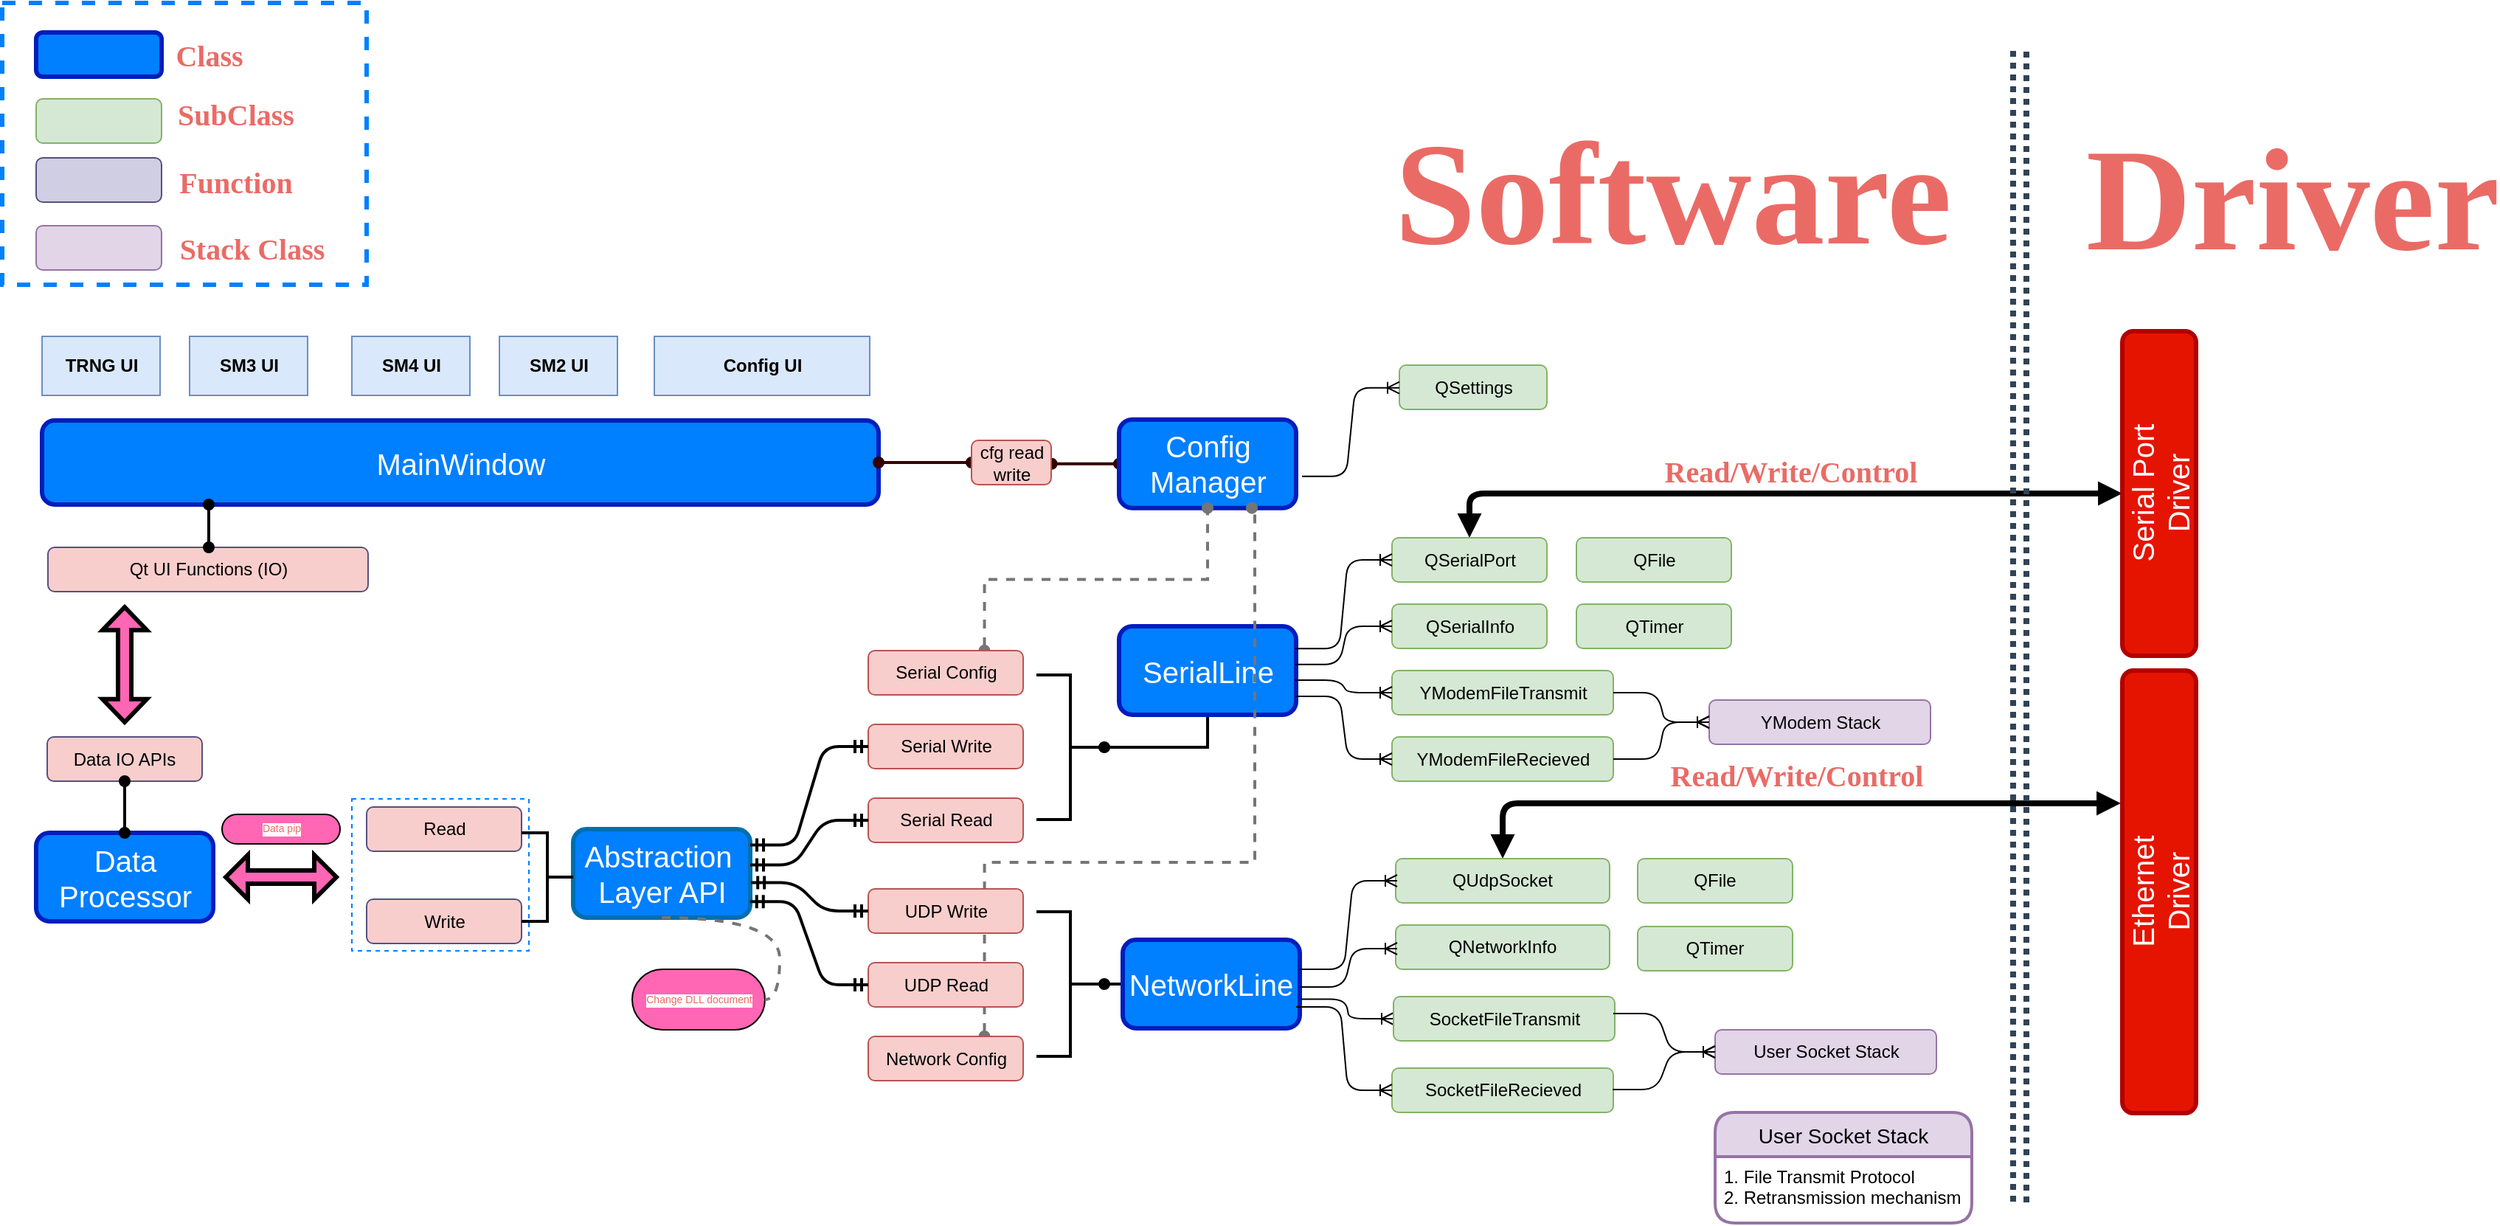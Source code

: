 <mxfile version="10.8.9" type="google"><diagram id="Wmr2v82JaMTSHmmQ_Tzq" name="Page-1"><mxGraphModel dx="3327" dy="1206" grid="1" gridSize="10" guides="1" tooltips="1" connect="1" arrows="1" fold="1" page="1" pageScale="1" pageWidth="827" pageHeight="1169" math="0" shadow="0"><root><mxCell id="0"/><mxCell id="1" parent="0"/><mxCell id="9zX26KSwnnCTocm7Lydz-202" value="" style="rounded=0;whiteSpace=wrap;html=1;shadow=0;labelBackgroundColor=#ffffff;strokeColor=#007FFF;strokeWidth=1;fillColor=none;gradientColor=none;fontFamily=Times New Roman;fontSize=20;fontColor=#EA6B66;dashed=1;" vertex="1" parent="1"><mxGeometry x="-177.5" y="686.5" width="120" height="103" as="geometry"/></mxCell><mxCell id="9zX26KSwnnCTocm7Lydz-2" value="TRNG UI" style="rounded=0;whiteSpace=wrap;html=1;fillColor=#dae8fc;strokeColor=#6c8ebf;fontStyle=1" vertex="1" parent="1"><mxGeometry x="-387.5" y="373" width="80" height="40" as="geometry"/></mxCell><mxCell id="9zX26KSwnnCTocm7Lydz-140" style="edgeStyle=orthogonalEdgeStyle;rounded=0;comic=0;jumpStyle=none;orthogonalLoop=1;jettySize=auto;html=1;exitX=0.5;exitY=1;exitDx=0;exitDy=0;entryX=0;entryY=0.5;entryDx=0;entryDy=0;entryPerimeter=0;targetPerimeterSpacing=0;fontSize=7;fontColor=#EA6B66;strokeWidth=2;endArrow=oval;endFill=1;" edge="1" parent="1" source="9zX26KSwnnCTocm7Lydz-8" target="9zX26KSwnnCTocm7Lydz-138"><mxGeometry relative="1" as="geometry"/></mxCell><mxCell id="9zX26KSwnnCTocm7Lydz-8" value="SerialLine" style="rounded=1;whiteSpace=wrap;html=1;fillColor=#007FFF;strokeColor=#001DBC;fontColor=#ffffff;strokeWidth=3;gradientColor=none;shadow=0;fontSize=20;" vertex="1" parent="1"><mxGeometry x="342.5" y="569.5" width="120" height="60" as="geometry"/></mxCell><mxCell id="9zX26KSwnnCTocm7Lydz-240" style="edgeStyle=orthogonalEdgeStyle;rounded=1;comic=0;jumpStyle=none;orthogonalLoop=1;jettySize=auto;html=1;exitX=0.5;exitY=0;exitDx=0;exitDy=0;startArrow=block;startFill=1;endArrow=block;endFill=1;targetPerimeterSpacing=0;strokeColor=#000000;strokeWidth=4;fontFamily=Times New Roman;fontSize=20;fontColor=#EA6B66;fillColor=#f5f5f5;" edge="1" parent="1" source="9zX26KSwnnCTocm7Lydz-9" target="9zX26KSwnnCTocm7Lydz-237"><mxGeometry relative="1" as="geometry"/></mxCell><mxCell id="9zX26KSwnnCTocm7Lydz-9" value="QSerialPort" style="rounded=1;whiteSpace=wrap;html=1;fillColor=#d5e8d4;strokeColor=#82b366;" vertex="1" parent="1"><mxGeometry x="527.5" y="509.5" width="105" height="30" as="geometry"/></mxCell><mxCell id="9zX26KSwnnCTocm7Lydz-11" value="QSerialInfo" style="rounded=1;whiteSpace=wrap;html=1;fillColor=#d5e8d4;strokeColor=#82b366;" vertex="1" parent="1"><mxGeometry x="527.5" y="554.5" width="105" height="30" as="geometry"/></mxCell><mxCell id="9zX26KSwnnCTocm7Lydz-24" value="" style="edgeStyle=entityRelationEdgeStyle;fontSize=12;html=1;endArrow=ERoneToMany;entryX=0;entryY=0.5;entryDx=0;entryDy=0;exitX=0.994;exitY=0.252;exitDx=0;exitDy=0;exitPerimeter=0;" edge="1" parent="1" source="9zX26KSwnnCTocm7Lydz-8" target="9zX26KSwnnCTocm7Lydz-9"><mxGeometry width="100" height="100" relative="1" as="geometry"><mxPoint x="462.5" y="629.5" as="sourcePoint"/><mxPoint x="562.5" y="529.5" as="targetPoint"/></mxGeometry></mxCell><mxCell id="9zX26KSwnnCTocm7Lydz-30" value="" style="edgeStyle=entityRelationEdgeStyle;fontSize=12;html=1;endArrow=ERoneToMany;entryX=0;entryY=0.5;entryDx=0;entryDy=0;exitX=0.995;exitY=0.432;exitDx=0;exitDy=0;exitPerimeter=0;" edge="1" parent="1" source="9zX26KSwnnCTocm7Lydz-8" target="9zX26KSwnnCTocm7Lydz-11"><mxGeometry width="100" height="100" relative="1" as="geometry"><mxPoint x="462.5" y="589.5" as="sourcePoint"/><mxPoint x="527.5" y="549.5" as="targetPoint"/></mxGeometry></mxCell><mxCell id="9zX26KSwnnCTocm7Lydz-31" value="YModemFileTransmit" style="rounded=1;whiteSpace=wrap;html=1;fillColor=#d5e8d4;strokeColor=#82b366;" vertex="1" parent="1"><mxGeometry x="527.5" y="599.5" width="150" height="30" as="geometry"/></mxCell><mxCell id="9zX26KSwnnCTocm7Lydz-34" value="YModemFileRecieved&lt;br&gt;" style="rounded=1;whiteSpace=wrap;html=1;fillColor=#d5e8d4;strokeColor=#82b366;" vertex="1" parent="1"><mxGeometry x="527.5" y="644.5" width="150" height="30" as="geometry"/></mxCell><mxCell id="9zX26KSwnnCTocm7Lydz-35" value="YModem Stack&lt;br&gt;" style="rounded=1;whiteSpace=wrap;html=1;fillColor=#e1d5e7;strokeColor=#9673a6;" vertex="1" parent="1"><mxGeometry x="742.5" y="619.5" width="150" height="30" as="geometry"/></mxCell><mxCell id="9zX26KSwnnCTocm7Lydz-36" value="" style="edgeStyle=entityRelationEdgeStyle;fontSize=12;html=1;endArrow=ERoneToMany;entryX=0;entryY=0.5;entryDx=0;entryDy=0;exitX=0.994;exitY=0.608;exitDx=0;exitDy=0;exitPerimeter=0;" edge="1" parent="1" source="9zX26KSwnnCTocm7Lydz-8" target="9zX26KSwnnCTocm7Lydz-31"><mxGeometry width="100" height="100" relative="1" as="geometry"><mxPoint x="462.5" y="599.5" as="sourcePoint"/><mxPoint x="527.667" y="584.333" as="targetPoint"/></mxGeometry></mxCell><mxCell id="9zX26KSwnnCTocm7Lydz-37" value="" style="edgeStyle=entityRelationEdgeStyle;fontSize=12;html=1;endArrow=ERoneToMany;exitX=0.997;exitY=0.792;exitDx=0;exitDy=0;exitPerimeter=0;" edge="1" parent="1" source="9zX26KSwnnCTocm7Lydz-8"><mxGeometry width="100" height="100" relative="1" as="geometry"><mxPoint x="462.667" y="617.167" as="sourcePoint"/><mxPoint x="527.5" y="659.5" as="targetPoint"/></mxGeometry></mxCell><mxCell id="9zX26KSwnnCTocm7Lydz-38" value="" style="edgeStyle=entityRelationEdgeStyle;fontSize=12;html=1;endArrow=ERoneToMany;entryX=0;entryY=0.5;entryDx=0;entryDy=0;" edge="1" parent="1" source="9zX26KSwnnCTocm7Lydz-31" target="9zX26KSwnnCTocm7Lydz-35"><mxGeometry width="100" height="100" relative="1" as="geometry"><mxPoint x="677.667" y="648.167" as="sourcePoint"/><mxPoint x="742.5" y="690.5" as="targetPoint"/></mxGeometry></mxCell><mxCell id="9zX26KSwnnCTocm7Lydz-39" value="" style="edgeStyle=entityRelationEdgeStyle;fontSize=12;html=1;endArrow=ERoneToMany;entryX=0;entryY=0.5;entryDx=0;entryDy=0;exitX=1;exitY=0.5;exitDx=0;exitDy=0;" edge="1" parent="1" source="9zX26KSwnnCTocm7Lydz-34" target="9zX26KSwnnCTocm7Lydz-35"><mxGeometry width="100" height="100" relative="1" as="geometry"><mxPoint x="687.5" y="624.5" as="sourcePoint"/><mxPoint x="752.167" y="654.833" as="targetPoint"/></mxGeometry></mxCell><mxCell id="9zX26KSwnnCTocm7Lydz-71" value="Abstraction&amp;nbsp;&lt;br&gt;Layer API&lt;br&gt;" style="rounded=1;whiteSpace=wrap;html=1;fillColor=#007FFF;strokeColor=#006EAF;strokeWidth=3;shadow=0;fontSize=20;fontColor=#ffffff;" vertex="1" parent="1"><mxGeometry x="-27.5" y="707" width="120" height="60" as="geometry"/></mxCell><mxCell id="9zX26KSwnnCTocm7Lydz-148" style="edgeStyle=orthogonalEdgeStyle;rounded=0;comic=0;jumpStyle=none;orthogonalLoop=1;jettySize=auto;html=1;exitX=0;exitY=0.5;exitDx=0;exitDy=0;entryX=0;entryY=0.5;entryDx=0;entryDy=0;entryPerimeter=0;endArrow=oval;endFill=1;targetPerimeterSpacing=0;strokeWidth=2;fontSize=7;fontColor=#EA6B66;" edge="1" parent="1" source="9zX26KSwnnCTocm7Lydz-79" target="9zX26KSwnnCTocm7Lydz-147"><mxGeometry relative="1" as="geometry"/></mxCell><mxCell id="9zX26KSwnnCTocm7Lydz-79" value="NetworkLine&lt;br&gt;" style="rounded=1;whiteSpace=wrap;html=1;fillColor=#007FFF;strokeColor=#001DBC;fontColor=#ffffff;strokeWidth=3;gradientColor=none;shadow=0;fontSize=20;" vertex="1" parent="1"><mxGeometry x="345" y="782" width="120" height="60" as="geometry"/></mxCell><mxCell id="9zX26KSwnnCTocm7Lydz-243" style="edgeStyle=orthogonalEdgeStyle;rounded=1;comic=0;jumpStyle=none;orthogonalLoop=1;jettySize=auto;html=1;exitX=0.5;exitY=0;exitDx=0;exitDy=0;startArrow=block;startFill=1;endArrow=block;endFill=1;targetPerimeterSpacing=0;strokeColor=#000000;strokeWidth=4;fontFamily=Times New Roman;fontSize=20;fontColor=#EA6B66;fillColor=#f5f5f5;" edge="1" parent="1" source="9zX26KSwnnCTocm7Lydz-82"><mxGeometry relative="1" as="geometry"><mxPoint x="1021.5" y="689.5" as="targetPoint"/><Array as="points"><mxPoint x="602.5" y="689.5"/><mxPoint x="1021.5" y="689.5"/></Array></mxGeometry></mxCell><mxCell id="9zX26KSwnnCTocm7Lydz-82" value="QUdpSocket" style="rounded=1;whiteSpace=wrap;html=1;fillColor=#d5e8d4;strokeColor=#82b366;" vertex="1" parent="1"><mxGeometry x="530" y="727" width="145" height="30" as="geometry"/></mxCell><mxCell id="9zX26KSwnnCTocm7Lydz-83" value="QNetworkInfo" style="rounded=1;whiteSpace=wrap;html=1;fillColor=#d5e8d4;strokeColor=#82b366;" vertex="1" parent="1"><mxGeometry x="530" y="772" width="145" height="30" as="geometry"/></mxCell><mxCell id="9zX26KSwnnCTocm7Lydz-87" value="" style="edgeStyle=entityRelationEdgeStyle;fontSize=12;html=1;endArrow=ERoneToMany;entryX=0;entryY=0.5;entryDx=0;entryDy=0;exitX=0.994;exitY=0.252;exitDx=0;exitDy=0;exitPerimeter=0;" edge="1" parent="1"><mxGeometry width="100" height="100" relative="1" as="geometry"><mxPoint x="465" y="802" as="sourcePoint"/><mxPoint x="531" y="742" as="targetPoint"/></mxGeometry></mxCell><mxCell id="9zX26KSwnnCTocm7Lydz-88" value="" style="edgeStyle=entityRelationEdgeStyle;fontSize=12;html=1;endArrow=ERoneToMany;entryX=0;entryY=0.5;entryDx=0;entryDy=0;exitX=0.995;exitY=0.432;exitDx=0;exitDy=0;exitPerimeter=0;" edge="1" parent="1"><mxGeometry width="100" height="100" relative="1" as="geometry"><mxPoint x="465" y="814" as="sourcePoint"/><mxPoint x="531" y="788" as="targetPoint"/></mxGeometry></mxCell><mxCell id="9zX26KSwnnCTocm7Lydz-216" value="" style="edgeStyle=orthogonalEdgeStyle;rounded=0;comic=0;jumpStyle=none;orthogonalLoop=1;jettySize=auto;html=1;startArrow=oval;startFill=1;endArrow=oval;endFill=1;targetPerimeterSpacing=0;strokeColor=#330000;strokeWidth=2;fontFamily=Times New Roman;fontSize=20;fontColor=#EA6B66;entryX=1.006;entryY=0.529;entryDx=0;entryDy=0;entryPerimeter=0;exitX=0;exitY=0.5;exitDx=0;exitDy=0;" edge="1" parent="1" source="9zX26KSwnnCTocm7Lydz-89" target="9zX26KSwnnCTocm7Lydz-215"><mxGeometry relative="1" as="geometry"><Array as="points"/></mxGeometry></mxCell><mxCell id="9zX26KSwnnCTocm7Lydz-89" value="Config&lt;br&gt;Manager&lt;br&gt;" style="rounded=1;whiteSpace=wrap;html=1;fillColor=#007FFF;strokeColor=#001DBC;fontColor=#ffffff;strokeWidth=3;gradientColor=none;shadow=0;fontSize=20;" vertex="1" parent="1"><mxGeometry x="342.5" y="429.353" width="120" height="60" as="geometry"/></mxCell><mxCell id="9zX26KSwnnCTocm7Lydz-90" value="QSettings" style="rounded=1;whiteSpace=wrap;html=1;fillColor=#d5e8d4;strokeColor=#82b366;" vertex="1" parent="1"><mxGeometry x="532.5" y="392.5" width="100" height="30" as="geometry"/></mxCell><mxCell id="9zX26KSwnnCTocm7Lydz-107" value="" style="edgeStyle=entityRelationEdgeStyle;fontSize=12;html=1;endArrow=ERoneToMany;entryX=0;entryY=0.5;entryDx=0;entryDy=0;exitX=0.994;exitY=0.252;exitDx=0;exitDy=0;exitPerimeter=0;" edge="1" parent="1"><mxGeometry width="100" height="100" relative="1" as="geometry"><mxPoint x="466.5" y="467.853" as="sourcePoint"/><mxPoint x="532.5" y="407.853" as="targetPoint"/></mxGeometry></mxCell><mxCell id="9zX26KSwnnCTocm7Lydz-112" value="Serial Read&lt;br&gt;" style="rounded=1;whiteSpace=wrap;html=1;fillColor=#f8cecc;strokeColor=#b85450;" vertex="1" parent="1"><mxGeometry x="172.5" y="686" width="105" height="30" as="geometry"/></mxCell><mxCell id="9zX26KSwnnCTocm7Lydz-115" value="Serial Write&lt;br&gt;" style="rounded=1;whiteSpace=wrap;html=1;fillColor=#f8cecc;strokeColor=#b85450;" vertex="1" parent="1"><mxGeometry x="172.5" y="636" width="105" height="30" as="geometry"/></mxCell><mxCell id="9zX26KSwnnCTocm7Lydz-167" style="edgeStyle=orthogonalEdgeStyle;rounded=0;comic=0;jumpStyle=none;orthogonalLoop=1;jettySize=auto;html=1;exitX=0.75;exitY=0;exitDx=0;exitDy=0;entryX=0.5;entryY=1;entryDx=0;entryDy=0;endArrow=oval;endFill=1;targetPerimeterSpacing=0;strokeWidth=2;fontSize=7;fontColor=#EA6B66;dashed=1;strokeColor=#757575;startArrow=oval;startFill=1;" edge="1" parent="1" source="9zX26KSwnnCTocm7Lydz-116" target="9zX26KSwnnCTocm7Lydz-89"><mxGeometry relative="1" as="geometry"/></mxCell><mxCell id="9zX26KSwnnCTocm7Lydz-116" value="Serial Config" style="rounded=1;whiteSpace=wrap;html=1;fillColor=#f8cecc;strokeColor=#b85450;" vertex="1" parent="1"><mxGeometry x="172.5" y="586" width="105" height="30" as="geometry"/></mxCell><mxCell id="9zX26KSwnnCTocm7Lydz-117" value="MainWindow&lt;br&gt;" style="rounded=1;whiteSpace=wrap;html=1;fillColor=#007FFF;strokeColor=#001DBC;fontColor=#ffffff;strokeWidth=3;gradientColor=none;shadow=0;fontSize=20;" vertex="1" parent="1"><mxGeometry x="-387.5" y="430" width="567" height="57" as="geometry"/></mxCell><mxCell id="9zX26KSwnnCTocm7Lydz-119" value="SM3 UI" style="rounded=0;whiteSpace=wrap;html=1;fillColor=#dae8fc;strokeColor=#6c8ebf;fontStyle=1" vertex="1" parent="1"><mxGeometry x="-287.5" y="373" width="80" height="40" as="geometry"/></mxCell><mxCell id="9zX26KSwnnCTocm7Lydz-120" value="SM4 UI" style="rounded=0;whiteSpace=wrap;html=1;fillColor=#dae8fc;strokeColor=#6c8ebf;fontStyle=1" vertex="1" parent="1"><mxGeometry x="-177.5" y="373" width="80" height="40" as="geometry"/></mxCell><mxCell id="9zX26KSwnnCTocm7Lydz-121" value="SM2 UI" style="rounded=0;whiteSpace=wrap;html=1;fillColor=#dae8fc;strokeColor=#6c8ebf;fontStyle=1" vertex="1" parent="1"><mxGeometry x="-77.5" y="373" width="80" height="40" as="geometry"/></mxCell><mxCell id="9zX26KSwnnCTocm7Lydz-122" value="Config UI" style="rounded=0;whiteSpace=wrap;html=1;fillColor=#dae8fc;strokeColor=#6c8ebf;fontStyle=1" vertex="1" parent="1"><mxGeometry x="27.5" y="373" width="146" height="40" as="geometry"/></mxCell><mxCell id="9zX26KSwnnCTocm7Lydz-138" value="" style="strokeWidth=2;html=1;shape=mxgraph.flowchart.annotation_2;align=left;pointerEvents=1;shadow=0;labelBackgroundColor=#ffffff;fillColor=#FFCCFF;gradientColor=none;fontSize=7;fontColor=#EA6B66;direction=west;" vertex="1" parent="1"><mxGeometry x="286.5" y="602.5" width="46" height="98" as="geometry"/></mxCell><mxCell id="9zX26KSwnnCTocm7Lydz-168" style="edgeStyle=orthogonalEdgeStyle;rounded=0;comic=0;jumpStyle=none;orthogonalLoop=1;jettySize=auto;html=1;exitX=0.75;exitY=0;exitDx=0;exitDy=0;entryX=0.75;entryY=1;entryDx=0;entryDy=0;endArrow=oval;endFill=1;targetPerimeterSpacing=0;strokeWidth=2;fontSize=7;fontColor=#EA6B66;dashed=1;strokeColor=#757575;startArrow=oval;startFill=1;" edge="1" parent="1" source="9zX26KSwnnCTocm7Lydz-144" target="9zX26KSwnnCTocm7Lydz-89"><mxGeometry relative="1" as="geometry"><Array as="points"><mxPoint x="251.5" y="729.5"/><mxPoint x="434.5" y="729.5"/></Array></mxGeometry></mxCell><mxCell id="9zX26KSwnnCTocm7Lydz-144" value="Network Config" style="rounded=1;whiteSpace=wrap;html=1;fillColor=#f8cecc;strokeColor=#b85450;" vertex="1" parent="1"><mxGeometry x="172.5" y="847.5" width="105" height="30" as="geometry"/></mxCell><mxCell id="9zX26KSwnnCTocm7Lydz-145" value="UDP Read" style="rounded=1;whiteSpace=wrap;html=1;fillColor=#f8cecc;strokeColor=#b85450;" vertex="1" parent="1"><mxGeometry x="172.5" y="797.5" width="105" height="30" as="geometry"/></mxCell><mxCell id="9zX26KSwnnCTocm7Lydz-146" value="UDP Write" style="rounded=1;whiteSpace=wrap;html=1;fillColor=#f8cecc;strokeColor=#b85450;" vertex="1" parent="1"><mxGeometry x="172.5" y="747.5" width="105" height="30" as="geometry"/></mxCell><mxCell id="9zX26KSwnnCTocm7Lydz-147" value="" style="strokeWidth=2;html=1;shape=mxgraph.flowchart.annotation_2;align=left;pointerEvents=1;shadow=0;labelBackgroundColor=#ffffff;fillColor=#FFCCFF;gradientColor=none;fontSize=7;fontColor=#EA6B66;direction=west;" vertex="1" parent="1"><mxGeometry x="286.5" y="763" width="46" height="98" as="geometry"/></mxCell><mxCell id="9zX26KSwnnCTocm7Lydz-149" value="" style="edgeStyle=entityRelationEdgeStyle;fontSize=12;html=1;endArrow=ERmandOne;startArrow=ERmandOne;strokeWidth=2;entryX=0;entryY=0.5;entryDx=0;entryDy=0;exitX=1;exitY=0.179;exitDx=0;exitDy=0;exitPerimeter=0;" edge="1" parent="1" source="9zX26KSwnnCTocm7Lydz-71" target="9zX26KSwnnCTocm7Lydz-115"><mxGeometry width="100" height="100" relative="1" as="geometry"><mxPoint x="92.5" y="722.5" as="sourcePoint"/><mxPoint x="182.5" y="632" as="targetPoint"/></mxGeometry></mxCell><mxCell id="9zX26KSwnnCTocm7Lydz-150" value="" style="edgeStyle=entityRelationEdgeStyle;fontSize=12;html=1;endArrow=ERmandOne;startArrow=ERmandOne;strokeWidth=2;entryX=0;entryY=0.5;entryDx=0;entryDy=0;exitX=1;exitY=0.404;exitDx=0;exitDy=0;exitPerimeter=0;" edge="1" parent="1" source="9zX26KSwnnCTocm7Lydz-71" target="9zX26KSwnnCTocm7Lydz-112"><mxGeometry width="100" height="100" relative="1" as="geometry"><mxPoint x="92.595" y="767.071" as="sourcePoint"/><mxPoint x="172.595" y="696.119" as="targetPoint"/></mxGeometry></mxCell><mxCell id="9zX26KSwnnCTocm7Lydz-151" value="" style="edgeStyle=entityRelationEdgeStyle;fontSize=12;html=1;endArrow=ERmandOne;startArrow=ERmandOne;strokeWidth=2;entryX=0;entryY=0.5;entryDx=0;entryDy=0;exitX=1.005;exitY=0.605;exitDx=0;exitDy=0;exitPerimeter=0;" edge="1" parent="1" source="9zX26KSwnnCTocm7Lydz-71" target="9zX26KSwnnCTocm7Lydz-146"><mxGeometry width="100" height="100" relative="1" as="geometry"><mxPoint x="93.5" y="742.5" as="sourcePoint"/><mxPoint x="172.595" y="716.119" as="targetPoint"/></mxGeometry></mxCell><mxCell id="9zX26KSwnnCTocm7Lydz-152" value="" style="edgeStyle=entityRelationEdgeStyle;fontSize=12;html=1;endArrow=ERmandOne;startArrow=ERmandOne;strokeWidth=2;entryX=0;entryY=0.5;entryDx=0;entryDy=0;exitX=0.999;exitY=0.818;exitDx=0;exitDy=0;exitPerimeter=0;" edge="1" parent="1" source="9zX26KSwnnCTocm7Lydz-71" target="9zX26KSwnnCTocm7Lydz-145"><mxGeometry width="100" height="100" relative="1" as="geometry"><mxPoint x="93.1" y="753" as="sourcePoint"/><mxPoint x="172.7" y="772.2" as="targetPoint"/></mxGeometry></mxCell><mxCell id="9zX26KSwnnCTocm7Lydz-154" value="Read" style="rounded=1;whiteSpace=wrap;html=1;fillColor=#F8CECC;strokeColor=#56517e;" vertex="1" parent="1"><mxGeometry x="-167.5" y="692" width="105" height="30" as="geometry"/></mxCell><mxCell id="9zX26KSwnnCTocm7Lydz-155" value="Write" style="rounded=1;whiteSpace=wrap;html=1;fillColor=#F8CECC;strokeColor=#56517e;" vertex="1" parent="1"><mxGeometry x="-167.5" y="754.5" width="105" height="30" as="geometry"/></mxCell><mxCell id="9zX26KSwnnCTocm7Lydz-156" value="" style="strokeWidth=2;html=1;shape=mxgraph.flowchart.annotation_2;align=left;pointerEvents=1;shadow=0;labelBackgroundColor=#ffffff;fillColor=#FFCCFF;gradientColor=none;fontSize=7;fontColor=#EA6B66;direction=west;" vertex="1" parent="1"><mxGeometry x="-62.5" y="709.5" width="35" height="60" as="geometry"/></mxCell><mxCell id="9zX26KSwnnCTocm7Lydz-158" value="Data pip&lt;br&gt;" style="whiteSpace=wrap;html=1;rounded=1;arcSize=50;align=center;verticalAlign=middle;container=1;recursiveResize=0;strokeWidth=1;autosize=1;spacing=4;treeFolding=1;shadow=0;labelBackgroundColor=#ffffff;fillColor=#FF66B3;gradientColor=none;fontSize=7;fontColor=#EA6B66;" vertex="1" parent="1"><mxGeometry x="-265.5" y="697" width="80" height="20" as="geometry"/></mxCell><mxCell id="9zX26KSwnnCTocm7Lydz-175" value="Change DLL document" style="whiteSpace=wrap;html=1;rounded=1;arcSize=50;align=center;verticalAlign=middle;container=1;recursiveResize=0;strokeWidth=1;autosize=1;spacing=4;treeFolding=1;shadow=0;labelBackgroundColor=#ffffff;fillColor=#FF66B3;gradientColor=none;fontSize=7;fontColor=#EA6B66;" vertex="1" parent="1"><mxGeometry x="12.5" y="802" width="90" height="41" as="geometry"/></mxCell><mxCell id="9zX26KSwnnCTocm7Lydz-176" value="" style="edgeStyle=entityRelationEdgeStyle;startArrow=none;endArrow=none;segment=10;curved=1;dashed=1;strokeColor=#757575;strokeWidth=2;fontSize=7;fontColor=#EA6B66;exitX=0.5;exitY=1;exitDx=0;exitDy=0;" edge="1" target="9zX26KSwnnCTocm7Lydz-175" parent="1" source="9zX26KSwnnCTocm7Lydz-71"><mxGeometry relative="1" as="geometry"><mxPoint x="-7.5" y="888.5" as="sourcePoint"/></mxGeometry></mxCell><mxCell id="9zX26KSwnnCTocm7Lydz-179" value="" style="edgeStyle=entityRelationEdgeStyle;fontSize=12;html=1;endArrow=ERoneToMany;entryX=0;entryY=0.5;entryDx=0;entryDy=0;exitX=1.008;exitY=0.671;exitDx=0;exitDy=0;exitPerimeter=0;" edge="1" parent="1" source="9zX26KSwnnCTocm7Lydz-79" target="9zX26KSwnnCTocm7Lydz-203"><mxGeometry width="100" height="100" relative="1" as="geometry"><mxPoint x="475" y="824" as="sourcePoint"/><mxPoint x="532.667" y="862.333" as="targetPoint"/></mxGeometry></mxCell><mxCell id="9zX26KSwnnCTocm7Lydz-189" value="QFile" style="rounded=1;whiteSpace=wrap;html=1;fillColor=#d5e8d4;strokeColor=#82b366;" vertex="1" parent="1"><mxGeometry x="652.5" y="509.5" width="105" height="30" as="geometry"/></mxCell><mxCell id="9zX26KSwnnCTocm7Lydz-190" value="QTimer" style="rounded=1;whiteSpace=wrap;html=1;fillColor=#d5e8d4;strokeColor=#82b366;" vertex="1" parent="1"><mxGeometry x="652.5" y="554.5" width="105" height="30" as="geometry"/></mxCell><mxCell id="9zX26KSwnnCTocm7Lydz-200" value="Qt UI Functions (IO)" style="rounded=1;whiteSpace=wrap;html=1;fillColor=#F8CECC;strokeColor=#56517e;" vertex="1" parent="1"><mxGeometry x="-383.5" y="516" width="217" height="30" as="geometry"/></mxCell><mxCell id="9zX26KSwnnCTocm7Lydz-203" value="SocketFileTransmit" style="rounded=1;whiteSpace=wrap;html=1;fillColor=#d5e8d4;strokeColor=#82b366;" vertex="1" parent="1"><mxGeometry x="528.5" y="820.5" width="150" height="30" as="geometry"/></mxCell><mxCell id="9zX26KSwnnCTocm7Lydz-204" value="SocketFileRecieved&lt;br&gt;" style="rounded=1;whiteSpace=wrap;html=1;fillColor=#d5e8d4;strokeColor=#82b366;" vertex="1" parent="1"><mxGeometry x="527.5" y="869" width="150" height="30" as="geometry"/></mxCell><mxCell id="9zX26KSwnnCTocm7Lydz-205" value="" style="edgeStyle=entityRelationEdgeStyle;fontSize=12;html=1;endArrow=ERoneToMany;entryX=0;entryY=0.5;entryDx=0;entryDy=0;" edge="1" parent="1" target="9zX26KSwnnCTocm7Lydz-204"><mxGeometry width="100" height="100" relative="1" as="geometry"><mxPoint x="462.5" y="827.5" as="sourcePoint"/><mxPoint x="526" y="836.167" as="targetPoint"/></mxGeometry></mxCell><mxCell id="9zX26KSwnnCTocm7Lydz-206" value="User Socket Stack&lt;br&gt;" style="rounded=1;whiteSpace=wrap;html=1;fillColor=#e1d5e7;strokeColor=#9673a6;" vertex="1" parent="1"><mxGeometry x="746.5" y="843" width="150" height="30" as="geometry"/></mxCell><mxCell id="9zX26KSwnnCTocm7Lydz-207" value="" style="edgeStyle=entityRelationEdgeStyle;fontSize=12;html=1;endArrow=ERoneToMany;entryX=0;entryY=0.5;entryDx=0;entryDy=0;" edge="1" parent="1" target="9zX26KSwnnCTocm7Lydz-206"><mxGeometry width="100" height="100" relative="1" as="geometry"><mxPoint x="677.5" y="832" as="sourcePoint"/><mxPoint x="732.5" y="859.5" as="targetPoint"/></mxGeometry></mxCell><mxCell id="9zX26KSwnnCTocm7Lydz-210" value="" style="edgeStyle=entityRelationEdgeStyle;fontSize=12;html=1;endArrow=ERoneToMany;entryX=0;entryY=0.5;entryDx=0;entryDy=0;" edge="1" parent="1" target="9zX26KSwnnCTocm7Lydz-206"><mxGeometry width="100" height="100" relative="1" as="geometry"><mxPoint x="677" y="883.5" as="sourcePoint"/><mxPoint x="746.276" y="909.483" as="targetPoint"/></mxGeometry></mxCell><mxCell id="9zX26KSwnnCTocm7Lydz-212" value="QFile" style="rounded=1;whiteSpace=wrap;html=1;fillColor=#d5e8d4;strokeColor=#82b366;" vertex="1" parent="1"><mxGeometry x="694" y="727" width="105" height="30" as="geometry"/></mxCell><mxCell id="9zX26KSwnnCTocm7Lydz-213" value="QTimer" style="rounded=1;whiteSpace=wrap;html=1;fillColor=#d5e8d4;strokeColor=#82b366;" vertex="1" parent="1"><mxGeometry x="694" y="773" width="105" height="30" as="geometry"/></mxCell><mxCell id="9zX26KSwnnCTocm7Lydz-217" value="" style="edgeStyle=orthogonalEdgeStyle;rounded=0;comic=0;jumpStyle=none;orthogonalLoop=1;jettySize=auto;html=1;startArrow=oval;startFill=1;endArrow=oval;endFill=1;targetPerimeterSpacing=0;strokeColor=#330000;strokeWidth=2;fontFamily=Times New Roman;fontSize=20;fontColor=#EA6B66;exitX=0;exitY=0.5;exitDx=0;exitDy=0;" edge="1" parent="1" source="9zX26KSwnnCTocm7Lydz-215" target="9zX26KSwnnCTocm7Lydz-117"><mxGeometry relative="1" as="geometry"><mxPoint x="232.5" y="459" as="sourcePoint"/></mxGeometry></mxCell><mxCell id="9zX26KSwnnCTocm7Lydz-215" value="cfg read&lt;br&gt;write&lt;br&gt;" style="rounded=1;whiteSpace=wrap;html=1;fillColor=#f8cecc;strokeColor=#b85450;" vertex="1" parent="1"><mxGeometry x="242.5" y="443.5" width="54" height="30" as="geometry"/></mxCell><mxCell id="9zX26KSwnnCTocm7Lydz-224" value="" style="rounded=1;whiteSpace=wrap;html=1;fillColor=#007FFF;strokeColor=#001DBC;fontColor=#ffffff;strokeWidth=3;gradientColor=none;shadow=0;fontSize=20;" vertex="1" parent="1"><mxGeometry x="-391.5" y="167" width="85" height="30" as="geometry"/></mxCell><mxCell id="9zX26KSwnnCTocm7Lydz-225" value="Class" style="text;html=1;strokeColor=none;fillColor=none;align=center;verticalAlign=middle;whiteSpace=wrap;rounded=0;shadow=0;labelBackgroundColor=#ffffff;fontFamily=Times New Roman;fontSize=20;fontColor=#EA6B66;fontStyle=1" vertex="1" parent="1"><mxGeometry x="-294.5" y="172" width="40" height="20" as="geometry"/></mxCell><mxCell id="9zX26KSwnnCTocm7Lydz-226" value="" style="rounded=1;whiteSpace=wrap;html=1;fillColor=#d5e8d4;strokeColor=#82b366;" vertex="1" parent="1"><mxGeometry x="-391.5" y="212" width="85" height="30" as="geometry"/></mxCell><mxCell id="9zX26KSwnnCTocm7Lydz-227" value="SubClass" style="text;html=1;strokeColor=none;fillColor=none;align=center;verticalAlign=middle;whiteSpace=wrap;rounded=0;shadow=0;labelBackgroundColor=#ffffff;fontFamily=Times New Roman;fontSize=20;fontColor=#EA6B66;fontStyle=1" vertex="1" parent="1"><mxGeometry x="-286.5" y="212" width="60" height="20" as="geometry"/></mxCell><mxCell id="9zX26KSwnnCTocm7Lydz-228" value="" style="rounded=1;whiteSpace=wrap;html=1;fillColor=#d0cee2;strokeColor=#56517e;" vertex="1" parent="1"><mxGeometry x="-391.5" y="252" width="85" height="30" as="geometry"/></mxCell><mxCell id="9zX26KSwnnCTocm7Lydz-229" value="Function" style="text;html=1;strokeColor=none;fillColor=none;align=center;verticalAlign=middle;whiteSpace=wrap;rounded=0;shadow=0;labelBackgroundColor=#ffffff;fontFamily=Times New Roman;fontSize=20;fontColor=#EA6B66;fontStyle=1" vertex="1" parent="1"><mxGeometry x="-286.5" y="257.5" width="60" height="20" as="geometry"/></mxCell><mxCell id="9zX26KSwnnCTocm7Lydz-230" value="" style="rounded=1;whiteSpace=wrap;html=1;fillColor=#e1d5e7;strokeColor=#9673a6;" vertex="1" parent="1"><mxGeometry x="-391.5" y="298" width="85" height="30" as="geometry"/></mxCell><mxCell id="9zX26KSwnnCTocm7Lydz-231" value="Stack Class" style="text;html=1;strokeColor=none;fillColor=none;align=center;verticalAlign=middle;whiteSpace=wrap;rounded=0;shadow=0;labelBackgroundColor=#ffffff;fontFamily=Times New Roman;fontSize=20;fontColor=#EA6B66;fontStyle=1" vertex="1" parent="1"><mxGeometry x="-300.5" y="303" width="110" height="20" as="geometry"/></mxCell><mxCell id="9zX26KSwnnCTocm7Lydz-235" value="" style="endArrow=none;html=1;strokeColor=#314354;strokeWidth=4;fontFamily=Times New Roman;fontSize=20;fontColor=#EA6B66;fillColor=#647687;dashed=1;dashPattern=1 1;" edge="1" parent="1"><mxGeometry width="50" height="50" relative="1" as="geometry"><mxPoint x="948.5" y="959.5" as="sourcePoint"/><mxPoint x="948.5" y="177" as="targetPoint"/></mxGeometry></mxCell><mxCell id="9zX26KSwnnCTocm7Lydz-237" value="Serial Port&lt;br&gt;Driver&lt;br&gt;" style="rounded=1;whiteSpace=wrap;html=1;fillColor=#e51400;strokeColor=#B20000;fontColor=#ffffff;strokeWidth=3;shadow=0;fontSize=20;verticalAlign=middle;horizontal=0;" vertex="1" parent="1"><mxGeometry x="1022.5" y="369.5" width="50" height="220" as="geometry"/></mxCell><mxCell id="9zX26KSwnnCTocm7Lydz-238" value="Ethernet&lt;br&gt;Driver&lt;br&gt;" style="rounded=1;whiteSpace=wrap;html=1;fillColor=#e51400;strokeColor=#B20000;fontColor=#ffffff;strokeWidth=3;shadow=0;fontSize=20;horizontal=0;labelBorderColor=none;" vertex="1" parent="1"><mxGeometry x="1022.5" y="599.5" width="50" height="300" as="geometry"/></mxCell><mxCell id="9zX26KSwnnCTocm7Lydz-245" value="Software" style="text;html=1;strokeColor=none;fillColor=none;align=center;verticalAlign=middle;whiteSpace=wrap;rounded=0;shadow=0;labelBackgroundColor=#ffffff;fontFamily=Times New Roman;fontSize=99;fontColor=#EA6B66;fontStyle=1" vertex="1" parent="1"><mxGeometry x="662.5" y="267" width="110" height="20" as="geometry"/></mxCell><mxCell id="9zX26KSwnnCTocm7Lydz-247" value="Driver" style="text;html=1;strokeColor=none;fillColor=none;align=center;verticalAlign=middle;whiteSpace=wrap;rounded=0;shadow=0;labelBackgroundColor=#ffffff;fontFamily=Times New Roman;fontSize=99;fontColor=#EA6B66;fontStyle=1" vertex="1" parent="1"><mxGeometry x="1082.5" y="271" width="110" height="20" as="geometry"/></mxCell><mxCell id="9zX26KSwnnCTocm7Lydz-94" value="User Socket Stack" style="swimlane;childLayout=stackLayout;horizontal=1;startSize=30;horizontalStack=0;fillColor=#e1d5e7;rounded=1;fontSize=14;fontStyle=0;strokeWidth=2;resizeParent=0;resizeLast=1;shadow=0;dashed=0;align=center;strokeColor=#9673a6;" vertex="1" parent="1"><mxGeometry x="746.5" y="899" width="174" height="75" as="geometry"/></mxCell><mxCell id="9zX26KSwnnCTocm7Lydz-95" value="1. File Transmit Protocol&#10;2. Retransmission mechanism&#10;" style="align=left;strokeColor=none;fillColor=none;spacingLeft=4;fontSize=12;verticalAlign=top;resizable=0;rotatable=0;part=1;" vertex="1" parent="9zX26KSwnnCTocm7Lydz-94"><mxGeometry y="30" width="174" height="45" as="geometry"/></mxCell><mxCell id="9zX26KSwnnCTocm7Lydz-157" value="" style="shape=doubleArrow;direction=south;whiteSpace=wrap;html=1;shadow=0;labelBackgroundColor=#ffffff;strokeWidth=3;fillColor=#FF66B3;gradientColor=none;fontSize=7;fontColor=#EA6B66;rotation=-90;" vertex="1" parent="1"><mxGeometry x="-240.5" y="702" width="30" height="75" as="geometry"/></mxCell><mxCell id="9zX26KSwnnCTocm7Lydz-255" value="Data Processor&lt;br&gt;" style="rounded=1;whiteSpace=wrap;html=1;fillColor=#007FFF;strokeColor=#001DBC;fontColor=#ffffff;strokeWidth=3;gradientColor=none;shadow=0;fontSize=20;" vertex="1" parent="1"><mxGeometry x="-391.5" y="709.5" width="120" height="60" as="geometry"/></mxCell><mxCell id="9zX26KSwnnCTocm7Lydz-258" value="Data IO APIs" style="rounded=1;whiteSpace=wrap;html=1;fillColor=#F8CECC;strokeColor=#56517e;" vertex="1" parent="1"><mxGeometry x="-384" y="644.5" width="105" height="30" as="geometry"/></mxCell><mxCell id="9zX26KSwnnCTocm7Lydz-262" value="" style="shape=doubleArrow;direction=south;whiteSpace=wrap;html=1;shadow=0;labelBackgroundColor=#ffffff;strokeWidth=3;fillColor=#FF66B3;gradientColor=none;fontSize=7;fontColor=#EA6B66;rotation=180;" vertex="1" parent="1"><mxGeometry x="-346.5" y="556.5" width="30" height="78" as="geometry"/></mxCell><mxCell id="9zX26KSwnnCTocm7Lydz-265" value="" style="endArrow=oval;html=1;strokeColor=#000000;strokeWidth=2;fontFamily=Times New Roman;fontSize=99;fontColor=#EA6B66;exitX=0.5;exitY=0;exitDx=0;exitDy=0;entryX=0.5;entryY=1;entryDx=0;entryDy=0;startArrow=oval;startFill=1;endFill=1;" edge="1" parent="1" source="9zX26KSwnnCTocm7Lydz-255" target="9zX26KSwnnCTocm7Lydz-258"><mxGeometry width="50" height="50" relative="1" as="geometry"><mxPoint x="-371.5" y="722" as="sourcePoint"/><mxPoint x="-327.5" y="677" as="targetPoint"/></mxGeometry></mxCell><mxCell id="9zX26KSwnnCTocm7Lydz-266" value="" style="endArrow=oval;html=1;strokeColor=#000000;strokeWidth=2;fontFamily=Times New Roman;fontSize=99;fontColor=#EA6B66;startArrow=oval;startFill=1;endFill=1;" edge="1" parent="1"><mxGeometry width="50" height="50" relative="1" as="geometry"><mxPoint x="-274.5" y="516" as="sourcePoint"/><mxPoint x="-274.5" y="487" as="targetPoint"/></mxGeometry></mxCell><mxCell id="9zX26KSwnnCTocm7Lydz-269" value="Read/Write/Control" style="text;html=1;strokeColor=none;fillColor=none;align=center;verticalAlign=middle;whiteSpace=wrap;rounded=0;shadow=0;labelBackgroundColor=#ffffff;fontFamily=Times New Roman;fontSize=20;fontColor=#EA6B66;fontStyle=1" vertex="1" parent="1"><mxGeometry x="742.5" y="454" width="110" height="20" as="geometry"/></mxCell><mxCell id="9zX26KSwnnCTocm7Lydz-270" value="Read/Write/Control" style="text;html=1;strokeColor=none;fillColor=none;align=center;verticalAlign=middle;whiteSpace=wrap;rounded=0;shadow=0;labelBackgroundColor=#ffffff;fontFamily=Times New Roman;fontSize=20;fontColor=#EA6B66;fontStyle=1" vertex="1" parent="1"><mxGeometry x="746.5" y="659.5" width="110" height="20" as="geometry"/></mxCell><mxCell id="9zX26KSwnnCTocm7Lydz-271" value="" style="endArrow=none;html=1;strokeColor=#314354;strokeWidth=4;fontFamily=Times New Roman;fontSize=20;fontColor=#EA6B66;fillColor=#647687;dashed=1;dashPattern=1 1;" edge="1" parent="1"><mxGeometry width="50" height="50" relative="1" as="geometry"><mxPoint x="957.5" y="960" as="sourcePoint"/><mxPoint x="957.5" y="177.5" as="targetPoint"/></mxGeometry></mxCell><mxCell id="9zX26KSwnnCTocm7Lydz-272" value="" style="rounded=0;whiteSpace=wrap;html=1;shadow=0;labelBackgroundColor=#ffffff;strokeColor=#007FFF;strokeWidth=3;fillColor=none;gradientColor=none;fontFamily=Times New Roman;fontSize=20;fontColor=#EA6B66;dashed=1;" vertex="1" parent="1"><mxGeometry x="-414.5" y="147" width="247" height="191" as="geometry"/></mxCell></root></mxGraphModel></diagram></mxfile>